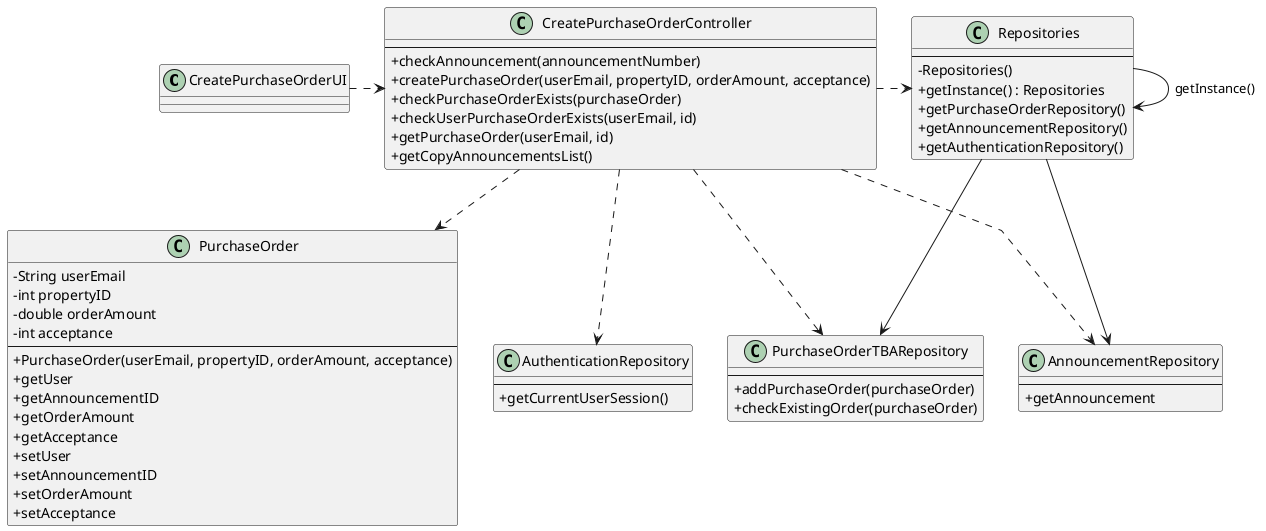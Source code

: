 @startuml
'skinparam monochrome true
skinparam packageStyle rectangle
skinparam shadowing false
skinparam linetype polyline
'skinparam linetype orto

skinparam classAttributeIconSize 0

'left to right direction

class CreatePurchaseOrderUI {
}

class CreatePurchaseOrderController {
    ---
    +checkAnnouncement(announcementNumber)
    +createPurchaseOrder(userEmail, propertyID, orderAmount, acceptance)
    +checkPurchaseOrderExists(purchaseOrder)
    +checkUserPurchaseOrderExists(userEmail, id)
    +getPurchaseOrder(userEmail, id)
    +getCopyAnnouncementsList()
}
class PurchaseOrder{
    -String userEmail
    -int propertyID
    -double orderAmount
    -int acceptance
    ---
    +PurchaseOrder(userEmail, propertyID, orderAmount, acceptance)
    +getUser
    +getAnnouncementID
    +getOrderAmount
    +getAcceptance
    +setUser
    +setAnnouncementID
    +setOrderAmount
    +setAcceptance
}

class Repositories {
    ---
    - Repositories()
    +getInstance() : Repositories
    +getPurchaseOrderRepository()
    +getAnnouncementRepository()
    +getAuthenticationRepository()
}

class AnnouncementRepository{
    ---
    +getAnnouncement
}

class PurchaseOrderTBARepository {
    ---
    +addPurchaseOrder(purchaseOrder)
    +checkExistingOrder(purchaseOrder)
}

class AuthenticationRepository {
    ---
    +getCurrentUserSession()
}

'class User {
'    -String name
'    -String emailAddress
'    -String password
'    ---
'    +User(name, emailAddress, password)
'    +getName
'    +getEmailAddress
'    +getPassword
'}

CreatePurchaseOrderUI ..right> CreatePurchaseOrderController
CreatePurchaseOrderController ..> AuthenticationRepository
CreatePurchaseOrderController ..> PurchaseOrder
CreatePurchaseOrderController ..right> Repositories
CreatePurchaseOrderController ..> AnnouncementRepository
CreatePurchaseOrderController ..> PurchaseOrderTBARepository

Repositories -> Repositories : getInstance()
Repositories --> AnnouncementRepository
Repositories --> PurchaseOrderTBARepository


@enduml